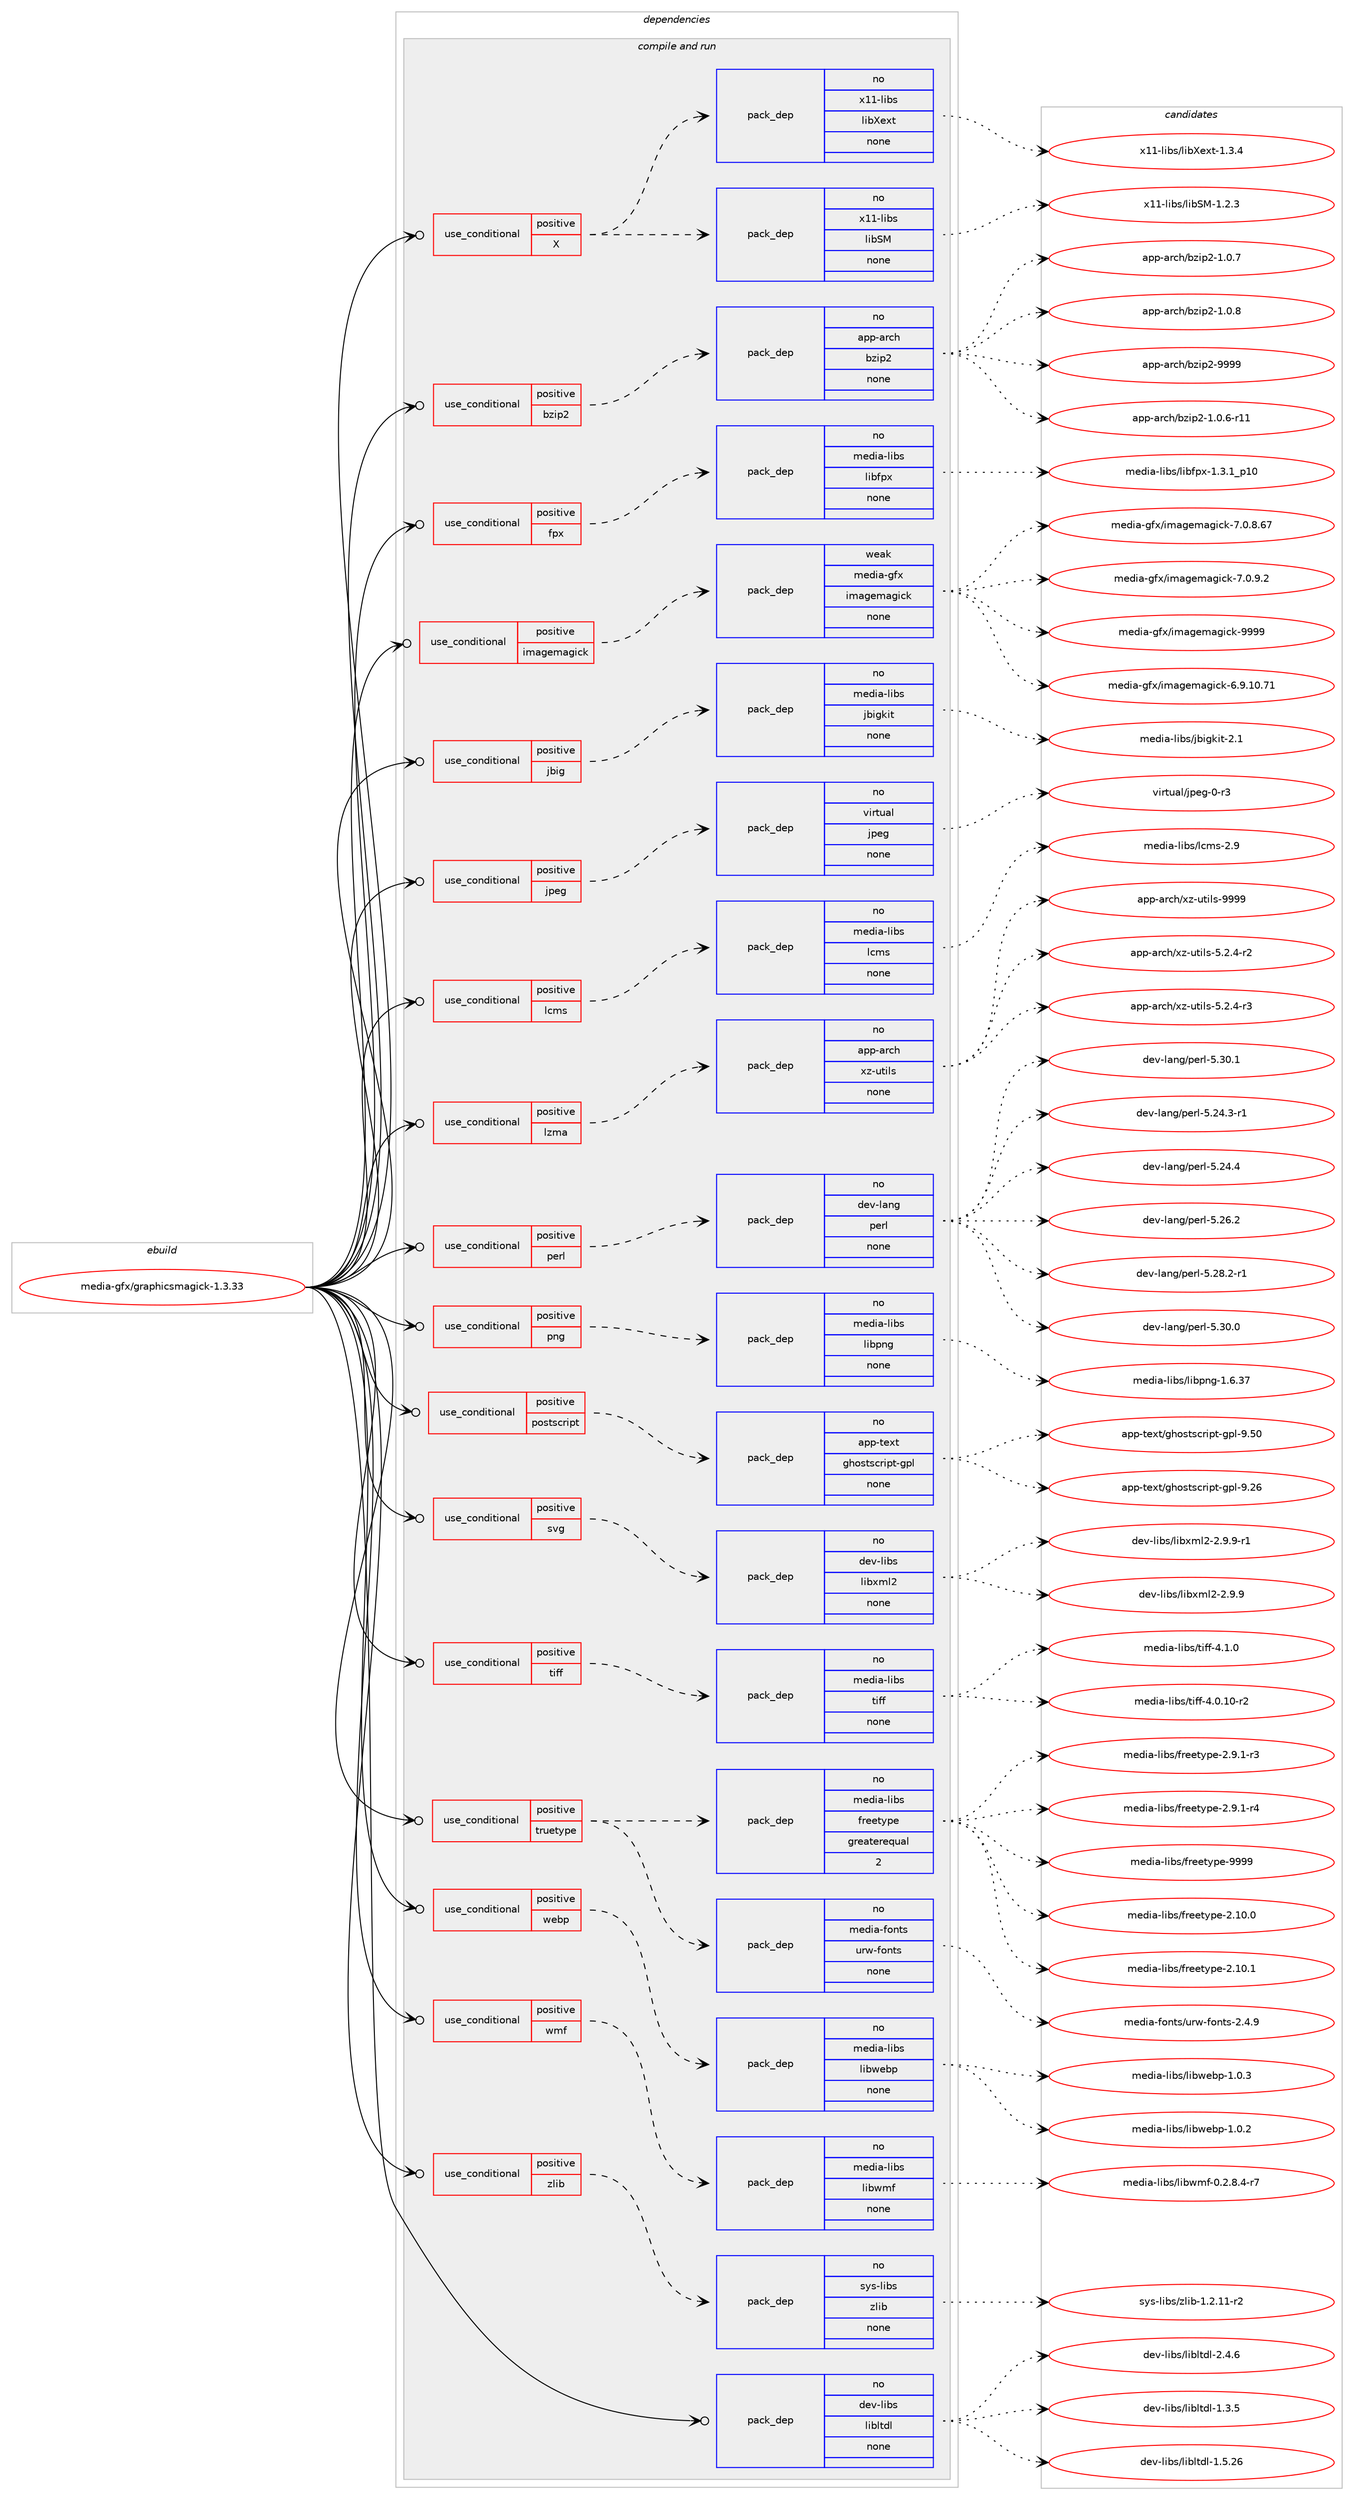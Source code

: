 digraph prolog {

# *************
# Graph options
# *************

newrank=true;
concentrate=true;
compound=true;
graph [rankdir=LR,fontname=Helvetica,fontsize=10,ranksep=1.5];#, ranksep=2.5, nodesep=0.2];
edge  [arrowhead=vee];
node  [fontname=Helvetica,fontsize=10];

# **********
# The ebuild
# **********

subgraph cluster_leftcol {
color=gray;
rank=same;
label=<<i>ebuild</i>>;
id [label="media-gfx/graphicsmagick-1.3.33", color=red, width=4, href="../media-gfx/graphicsmagick-1.3.33.svg"];
}

# ****************
# The dependencies
# ****************

subgraph cluster_midcol {
color=gray;
label=<<i>dependencies</i>>;
subgraph cluster_compile {
fillcolor="#eeeeee";
style=filled;
label=<<i>compile</i>>;
}
subgraph cluster_compileandrun {
fillcolor="#eeeeee";
style=filled;
label=<<i>compile and run</i>>;
subgraph cond189983 {
dependency780608 [label=<<TABLE BORDER="0" CELLBORDER="1" CELLSPACING="0" CELLPADDING="4"><TR><TD ROWSPAN="3" CELLPADDING="10">use_conditional</TD></TR><TR><TD>positive</TD></TR><TR><TD>X</TD></TR></TABLE>>, shape=none, color=red];
subgraph pack577073 {
dependency780609 [label=<<TABLE BORDER="0" CELLBORDER="1" CELLSPACING="0" CELLPADDING="4" WIDTH="220"><TR><TD ROWSPAN="6" CELLPADDING="30">pack_dep</TD></TR><TR><TD WIDTH="110">no</TD></TR><TR><TD>x11-libs</TD></TR><TR><TD>libSM</TD></TR><TR><TD>none</TD></TR><TR><TD></TD></TR></TABLE>>, shape=none, color=blue];
}
dependency780608:e -> dependency780609:w [weight=20,style="dashed",arrowhead="vee"];
subgraph pack577074 {
dependency780610 [label=<<TABLE BORDER="0" CELLBORDER="1" CELLSPACING="0" CELLPADDING="4" WIDTH="220"><TR><TD ROWSPAN="6" CELLPADDING="30">pack_dep</TD></TR><TR><TD WIDTH="110">no</TD></TR><TR><TD>x11-libs</TD></TR><TR><TD>libXext</TD></TR><TR><TD>none</TD></TR><TR><TD></TD></TR></TABLE>>, shape=none, color=blue];
}
dependency780608:e -> dependency780610:w [weight=20,style="dashed",arrowhead="vee"];
}
id:e -> dependency780608:w [weight=20,style="solid",arrowhead="odotvee"];
subgraph cond189984 {
dependency780611 [label=<<TABLE BORDER="0" CELLBORDER="1" CELLSPACING="0" CELLPADDING="4"><TR><TD ROWSPAN="3" CELLPADDING="10">use_conditional</TD></TR><TR><TD>positive</TD></TR><TR><TD>bzip2</TD></TR></TABLE>>, shape=none, color=red];
subgraph pack577075 {
dependency780612 [label=<<TABLE BORDER="0" CELLBORDER="1" CELLSPACING="0" CELLPADDING="4" WIDTH="220"><TR><TD ROWSPAN="6" CELLPADDING="30">pack_dep</TD></TR><TR><TD WIDTH="110">no</TD></TR><TR><TD>app-arch</TD></TR><TR><TD>bzip2</TD></TR><TR><TD>none</TD></TR><TR><TD></TD></TR></TABLE>>, shape=none, color=blue];
}
dependency780611:e -> dependency780612:w [weight=20,style="dashed",arrowhead="vee"];
}
id:e -> dependency780611:w [weight=20,style="solid",arrowhead="odotvee"];
subgraph cond189985 {
dependency780613 [label=<<TABLE BORDER="0" CELLBORDER="1" CELLSPACING="0" CELLPADDING="4"><TR><TD ROWSPAN="3" CELLPADDING="10">use_conditional</TD></TR><TR><TD>positive</TD></TR><TR><TD>fpx</TD></TR></TABLE>>, shape=none, color=red];
subgraph pack577076 {
dependency780614 [label=<<TABLE BORDER="0" CELLBORDER="1" CELLSPACING="0" CELLPADDING="4" WIDTH="220"><TR><TD ROWSPAN="6" CELLPADDING="30">pack_dep</TD></TR><TR><TD WIDTH="110">no</TD></TR><TR><TD>media-libs</TD></TR><TR><TD>libfpx</TD></TR><TR><TD>none</TD></TR><TR><TD></TD></TR></TABLE>>, shape=none, color=blue];
}
dependency780613:e -> dependency780614:w [weight=20,style="dashed",arrowhead="vee"];
}
id:e -> dependency780613:w [weight=20,style="solid",arrowhead="odotvee"];
subgraph cond189986 {
dependency780615 [label=<<TABLE BORDER="0" CELLBORDER="1" CELLSPACING="0" CELLPADDING="4"><TR><TD ROWSPAN="3" CELLPADDING="10">use_conditional</TD></TR><TR><TD>positive</TD></TR><TR><TD>imagemagick</TD></TR></TABLE>>, shape=none, color=red];
subgraph pack577077 {
dependency780616 [label=<<TABLE BORDER="0" CELLBORDER="1" CELLSPACING="0" CELLPADDING="4" WIDTH="220"><TR><TD ROWSPAN="6" CELLPADDING="30">pack_dep</TD></TR><TR><TD WIDTH="110">weak</TD></TR><TR><TD>media-gfx</TD></TR><TR><TD>imagemagick</TD></TR><TR><TD>none</TD></TR><TR><TD></TD></TR></TABLE>>, shape=none, color=blue];
}
dependency780615:e -> dependency780616:w [weight=20,style="dashed",arrowhead="vee"];
}
id:e -> dependency780615:w [weight=20,style="solid",arrowhead="odotvee"];
subgraph cond189987 {
dependency780617 [label=<<TABLE BORDER="0" CELLBORDER="1" CELLSPACING="0" CELLPADDING="4"><TR><TD ROWSPAN="3" CELLPADDING="10">use_conditional</TD></TR><TR><TD>positive</TD></TR><TR><TD>jbig</TD></TR></TABLE>>, shape=none, color=red];
subgraph pack577078 {
dependency780618 [label=<<TABLE BORDER="0" CELLBORDER="1" CELLSPACING="0" CELLPADDING="4" WIDTH="220"><TR><TD ROWSPAN="6" CELLPADDING="30">pack_dep</TD></TR><TR><TD WIDTH="110">no</TD></TR><TR><TD>media-libs</TD></TR><TR><TD>jbigkit</TD></TR><TR><TD>none</TD></TR><TR><TD></TD></TR></TABLE>>, shape=none, color=blue];
}
dependency780617:e -> dependency780618:w [weight=20,style="dashed",arrowhead="vee"];
}
id:e -> dependency780617:w [weight=20,style="solid",arrowhead="odotvee"];
subgraph cond189988 {
dependency780619 [label=<<TABLE BORDER="0" CELLBORDER="1" CELLSPACING="0" CELLPADDING="4"><TR><TD ROWSPAN="3" CELLPADDING="10">use_conditional</TD></TR><TR><TD>positive</TD></TR><TR><TD>jpeg</TD></TR></TABLE>>, shape=none, color=red];
subgraph pack577079 {
dependency780620 [label=<<TABLE BORDER="0" CELLBORDER="1" CELLSPACING="0" CELLPADDING="4" WIDTH="220"><TR><TD ROWSPAN="6" CELLPADDING="30">pack_dep</TD></TR><TR><TD WIDTH="110">no</TD></TR><TR><TD>virtual</TD></TR><TR><TD>jpeg</TD></TR><TR><TD>none</TD></TR><TR><TD></TD></TR></TABLE>>, shape=none, color=blue];
}
dependency780619:e -> dependency780620:w [weight=20,style="dashed",arrowhead="vee"];
}
id:e -> dependency780619:w [weight=20,style="solid",arrowhead="odotvee"];
subgraph cond189989 {
dependency780621 [label=<<TABLE BORDER="0" CELLBORDER="1" CELLSPACING="0" CELLPADDING="4"><TR><TD ROWSPAN="3" CELLPADDING="10">use_conditional</TD></TR><TR><TD>positive</TD></TR><TR><TD>lcms</TD></TR></TABLE>>, shape=none, color=red];
subgraph pack577080 {
dependency780622 [label=<<TABLE BORDER="0" CELLBORDER="1" CELLSPACING="0" CELLPADDING="4" WIDTH="220"><TR><TD ROWSPAN="6" CELLPADDING="30">pack_dep</TD></TR><TR><TD WIDTH="110">no</TD></TR><TR><TD>media-libs</TD></TR><TR><TD>lcms</TD></TR><TR><TD>none</TD></TR><TR><TD></TD></TR></TABLE>>, shape=none, color=blue];
}
dependency780621:e -> dependency780622:w [weight=20,style="dashed",arrowhead="vee"];
}
id:e -> dependency780621:w [weight=20,style="solid",arrowhead="odotvee"];
subgraph cond189990 {
dependency780623 [label=<<TABLE BORDER="0" CELLBORDER="1" CELLSPACING="0" CELLPADDING="4"><TR><TD ROWSPAN="3" CELLPADDING="10">use_conditional</TD></TR><TR><TD>positive</TD></TR><TR><TD>lzma</TD></TR></TABLE>>, shape=none, color=red];
subgraph pack577081 {
dependency780624 [label=<<TABLE BORDER="0" CELLBORDER="1" CELLSPACING="0" CELLPADDING="4" WIDTH="220"><TR><TD ROWSPAN="6" CELLPADDING="30">pack_dep</TD></TR><TR><TD WIDTH="110">no</TD></TR><TR><TD>app-arch</TD></TR><TR><TD>xz-utils</TD></TR><TR><TD>none</TD></TR><TR><TD></TD></TR></TABLE>>, shape=none, color=blue];
}
dependency780623:e -> dependency780624:w [weight=20,style="dashed",arrowhead="vee"];
}
id:e -> dependency780623:w [weight=20,style="solid",arrowhead="odotvee"];
subgraph cond189991 {
dependency780625 [label=<<TABLE BORDER="0" CELLBORDER="1" CELLSPACING="0" CELLPADDING="4"><TR><TD ROWSPAN="3" CELLPADDING="10">use_conditional</TD></TR><TR><TD>positive</TD></TR><TR><TD>perl</TD></TR></TABLE>>, shape=none, color=red];
subgraph pack577082 {
dependency780626 [label=<<TABLE BORDER="0" CELLBORDER="1" CELLSPACING="0" CELLPADDING="4" WIDTH="220"><TR><TD ROWSPAN="6" CELLPADDING="30">pack_dep</TD></TR><TR><TD WIDTH="110">no</TD></TR><TR><TD>dev-lang</TD></TR><TR><TD>perl</TD></TR><TR><TD>none</TD></TR><TR><TD></TD></TR></TABLE>>, shape=none, color=blue];
}
dependency780625:e -> dependency780626:w [weight=20,style="dashed",arrowhead="vee"];
}
id:e -> dependency780625:w [weight=20,style="solid",arrowhead="odotvee"];
subgraph cond189992 {
dependency780627 [label=<<TABLE BORDER="0" CELLBORDER="1" CELLSPACING="0" CELLPADDING="4"><TR><TD ROWSPAN="3" CELLPADDING="10">use_conditional</TD></TR><TR><TD>positive</TD></TR><TR><TD>png</TD></TR></TABLE>>, shape=none, color=red];
subgraph pack577083 {
dependency780628 [label=<<TABLE BORDER="0" CELLBORDER="1" CELLSPACING="0" CELLPADDING="4" WIDTH="220"><TR><TD ROWSPAN="6" CELLPADDING="30">pack_dep</TD></TR><TR><TD WIDTH="110">no</TD></TR><TR><TD>media-libs</TD></TR><TR><TD>libpng</TD></TR><TR><TD>none</TD></TR><TR><TD></TD></TR></TABLE>>, shape=none, color=blue];
}
dependency780627:e -> dependency780628:w [weight=20,style="dashed",arrowhead="vee"];
}
id:e -> dependency780627:w [weight=20,style="solid",arrowhead="odotvee"];
subgraph cond189993 {
dependency780629 [label=<<TABLE BORDER="0" CELLBORDER="1" CELLSPACING="0" CELLPADDING="4"><TR><TD ROWSPAN="3" CELLPADDING="10">use_conditional</TD></TR><TR><TD>positive</TD></TR><TR><TD>postscript</TD></TR></TABLE>>, shape=none, color=red];
subgraph pack577084 {
dependency780630 [label=<<TABLE BORDER="0" CELLBORDER="1" CELLSPACING="0" CELLPADDING="4" WIDTH="220"><TR><TD ROWSPAN="6" CELLPADDING="30">pack_dep</TD></TR><TR><TD WIDTH="110">no</TD></TR><TR><TD>app-text</TD></TR><TR><TD>ghostscript-gpl</TD></TR><TR><TD>none</TD></TR><TR><TD></TD></TR></TABLE>>, shape=none, color=blue];
}
dependency780629:e -> dependency780630:w [weight=20,style="dashed",arrowhead="vee"];
}
id:e -> dependency780629:w [weight=20,style="solid",arrowhead="odotvee"];
subgraph cond189994 {
dependency780631 [label=<<TABLE BORDER="0" CELLBORDER="1" CELLSPACING="0" CELLPADDING="4"><TR><TD ROWSPAN="3" CELLPADDING="10">use_conditional</TD></TR><TR><TD>positive</TD></TR><TR><TD>svg</TD></TR></TABLE>>, shape=none, color=red];
subgraph pack577085 {
dependency780632 [label=<<TABLE BORDER="0" CELLBORDER="1" CELLSPACING="0" CELLPADDING="4" WIDTH="220"><TR><TD ROWSPAN="6" CELLPADDING="30">pack_dep</TD></TR><TR><TD WIDTH="110">no</TD></TR><TR><TD>dev-libs</TD></TR><TR><TD>libxml2</TD></TR><TR><TD>none</TD></TR><TR><TD></TD></TR></TABLE>>, shape=none, color=blue];
}
dependency780631:e -> dependency780632:w [weight=20,style="dashed",arrowhead="vee"];
}
id:e -> dependency780631:w [weight=20,style="solid",arrowhead="odotvee"];
subgraph cond189995 {
dependency780633 [label=<<TABLE BORDER="0" CELLBORDER="1" CELLSPACING="0" CELLPADDING="4"><TR><TD ROWSPAN="3" CELLPADDING="10">use_conditional</TD></TR><TR><TD>positive</TD></TR><TR><TD>tiff</TD></TR></TABLE>>, shape=none, color=red];
subgraph pack577086 {
dependency780634 [label=<<TABLE BORDER="0" CELLBORDER="1" CELLSPACING="0" CELLPADDING="4" WIDTH="220"><TR><TD ROWSPAN="6" CELLPADDING="30">pack_dep</TD></TR><TR><TD WIDTH="110">no</TD></TR><TR><TD>media-libs</TD></TR><TR><TD>tiff</TD></TR><TR><TD>none</TD></TR><TR><TD></TD></TR></TABLE>>, shape=none, color=blue];
}
dependency780633:e -> dependency780634:w [weight=20,style="dashed",arrowhead="vee"];
}
id:e -> dependency780633:w [weight=20,style="solid",arrowhead="odotvee"];
subgraph cond189996 {
dependency780635 [label=<<TABLE BORDER="0" CELLBORDER="1" CELLSPACING="0" CELLPADDING="4"><TR><TD ROWSPAN="3" CELLPADDING="10">use_conditional</TD></TR><TR><TD>positive</TD></TR><TR><TD>truetype</TD></TR></TABLE>>, shape=none, color=red];
subgraph pack577087 {
dependency780636 [label=<<TABLE BORDER="0" CELLBORDER="1" CELLSPACING="0" CELLPADDING="4" WIDTH="220"><TR><TD ROWSPAN="6" CELLPADDING="30">pack_dep</TD></TR><TR><TD WIDTH="110">no</TD></TR><TR><TD>media-fonts</TD></TR><TR><TD>urw-fonts</TD></TR><TR><TD>none</TD></TR><TR><TD></TD></TR></TABLE>>, shape=none, color=blue];
}
dependency780635:e -> dependency780636:w [weight=20,style="dashed",arrowhead="vee"];
subgraph pack577088 {
dependency780637 [label=<<TABLE BORDER="0" CELLBORDER="1" CELLSPACING="0" CELLPADDING="4" WIDTH="220"><TR><TD ROWSPAN="6" CELLPADDING="30">pack_dep</TD></TR><TR><TD WIDTH="110">no</TD></TR><TR><TD>media-libs</TD></TR><TR><TD>freetype</TD></TR><TR><TD>greaterequal</TD></TR><TR><TD>2</TD></TR></TABLE>>, shape=none, color=blue];
}
dependency780635:e -> dependency780637:w [weight=20,style="dashed",arrowhead="vee"];
}
id:e -> dependency780635:w [weight=20,style="solid",arrowhead="odotvee"];
subgraph cond189997 {
dependency780638 [label=<<TABLE BORDER="0" CELLBORDER="1" CELLSPACING="0" CELLPADDING="4"><TR><TD ROWSPAN="3" CELLPADDING="10">use_conditional</TD></TR><TR><TD>positive</TD></TR><TR><TD>webp</TD></TR></TABLE>>, shape=none, color=red];
subgraph pack577089 {
dependency780639 [label=<<TABLE BORDER="0" CELLBORDER="1" CELLSPACING="0" CELLPADDING="4" WIDTH="220"><TR><TD ROWSPAN="6" CELLPADDING="30">pack_dep</TD></TR><TR><TD WIDTH="110">no</TD></TR><TR><TD>media-libs</TD></TR><TR><TD>libwebp</TD></TR><TR><TD>none</TD></TR><TR><TD></TD></TR></TABLE>>, shape=none, color=blue];
}
dependency780638:e -> dependency780639:w [weight=20,style="dashed",arrowhead="vee"];
}
id:e -> dependency780638:w [weight=20,style="solid",arrowhead="odotvee"];
subgraph cond189998 {
dependency780640 [label=<<TABLE BORDER="0" CELLBORDER="1" CELLSPACING="0" CELLPADDING="4"><TR><TD ROWSPAN="3" CELLPADDING="10">use_conditional</TD></TR><TR><TD>positive</TD></TR><TR><TD>wmf</TD></TR></TABLE>>, shape=none, color=red];
subgraph pack577090 {
dependency780641 [label=<<TABLE BORDER="0" CELLBORDER="1" CELLSPACING="0" CELLPADDING="4" WIDTH="220"><TR><TD ROWSPAN="6" CELLPADDING="30">pack_dep</TD></TR><TR><TD WIDTH="110">no</TD></TR><TR><TD>media-libs</TD></TR><TR><TD>libwmf</TD></TR><TR><TD>none</TD></TR><TR><TD></TD></TR></TABLE>>, shape=none, color=blue];
}
dependency780640:e -> dependency780641:w [weight=20,style="dashed",arrowhead="vee"];
}
id:e -> dependency780640:w [weight=20,style="solid",arrowhead="odotvee"];
subgraph cond189999 {
dependency780642 [label=<<TABLE BORDER="0" CELLBORDER="1" CELLSPACING="0" CELLPADDING="4"><TR><TD ROWSPAN="3" CELLPADDING="10">use_conditional</TD></TR><TR><TD>positive</TD></TR><TR><TD>zlib</TD></TR></TABLE>>, shape=none, color=red];
subgraph pack577091 {
dependency780643 [label=<<TABLE BORDER="0" CELLBORDER="1" CELLSPACING="0" CELLPADDING="4" WIDTH="220"><TR><TD ROWSPAN="6" CELLPADDING="30">pack_dep</TD></TR><TR><TD WIDTH="110">no</TD></TR><TR><TD>sys-libs</TD></TR><TR><TD>zlib</TD></TR><TR><TD>none</TD></TR><TR><TD></TD></TR></TABLE>>, shape=none, color=blue];
}
dependency780642:e -> dependency780643:w [weight=20,style="dashed",arrowhead="vee"];
}
id:e -> dependency780642:w [weight=20,style="solid",arrowhead="odotvee"];
subgraph pack577092 {
dependency780644 [label=<<TABLE BORDER="0" CELLBORDER="1" CELLSPACING="0" CELLPADDING="4" WIDTH="220"><TR><TD ROWSPAN="6" CELLPADDING="30">pack_dep</TD></TR><TR><TD WIDTH="110">no</TD></TR><TR><TD>dev-libs</TD></TR><TR><TD>libltdl</TD></TR><TR><TD>none</TD></TR><TR><TD></TD></TR></TABLE>>, shape=none, color=blue];
}
id:e -> dependency780644:w [weight=20,style="solid",arrowhead="odotvee"];
}
subgraph cluster_run {
fillcolor="#eeeeee";
style=filled;
label=<<i>run</i>>;
}
}

# **************
# The candidates
# **************

subgraph cluster_choices {
rank=same;
color=gray;
label=<<i>candidates</i>>;

subgraph choice577073 {
color=black;
nodesep=1;
choice1204949451081059811547108105988377454946504651 [label="x11-libs/libSM-1.2.3", color=red, width=4,href="../x11-libs/libSM-1.2.3.svg"];
dependency780609:e -> choice1204949451081059811547108105988377454946504651:w [style=dotted,weight="100"];
}
subgraph choice577074 {
color=black;
nodesep=1;
choice12049494510810598115471081059888101120116454946514652 [label="x11-libs/libXext-1.3.4", color=red, width=4,href="../x11-libs/libXext-1.3.4.svg"];
dependency780610:e -> choice12049494510810598115471081059888101120116454946514652:w [style=dotted,weight="100"];
}
subgraph choice577075 {
color=black;
nodesep=1;
choice97112112459711499104479812210511250454946484654451144949 [label="app-arch/bzip2-1.0.6-r11", color=red, width=4,href="../app-arch/bzip2-1.0.6-r11.svg"];
choice97112112459711499104479812210511250454946484655 [label="app-arch/bzip2-1.0.7", color=red, width=4,href="../app-arch/bzip2-1.0.7.svg"];
choice97112112459711499104479812210511250454946484656 [label="app-arch/bzip2-1.0.8", color=red, width=4,href="../app-arch/bzip2-1.0.8.svg"];
choice971121124597114991044798122105112504557575757 [label="app-arch/bzip2-9999", color=red, width=4,href="../app-arch/bzip2-9999.svg"];
dependency780612:e -> choice97112112459711499104479812210511250454946484654451144949:w [style=dotted,weight="100"];
dependency780612:e -> choice97112112459711499104479812210511250454946484655:w [style=dotted,weight="100"];
dependency780612:e -> choice97112112459711499104479812210511250454946484656:w [style=dotted,weight="100"];
dependency780612:e -> choice971121124597114991044798122105112504557575757:w [style=dotted,weight="100"];
}
subgraph choice577076 {
color=black;
nodesep=1;
choice1091011001059745108105981154710810598102112120454946514649951124948 [label="media-libs/libfpx-1.3.1_p10", color=red, width=4,href="../media-libs/libfpx-1.3.1_p10.svg"];
dependency780614:e -> choice1091011001059745108105981154710810598102112120454946514649951124948:w [style=dotted,weight="100"];
}
subgraph choice577077 {
color=black;
nodesep=1;
choice10910110010597451031021204710510997103101109971031059910745544657464948465549 [label="media-gfx/imagemagick-6.9.10.71", color=red, width=4,href="../media-gfx/imagemagick-6.9.10.71.svg"];
choice109101100105974510310212047105109971031011099710310599107455546484656465455 [label="media-gfx/imagemagick-7.0.8.67", color=red, width=4,href="../media-gfx/imagemagick-7.0.8.67.svg"];
choice1091011001059745103102120471051099710310110997103105991074555464846574650 [label="media-gfx/imagemagick-7.0.9.2", color=red, width=4,href="../media-gfx/imagemagick-7.0.9.2.svg"];
choice1091011001059745103102120471051099710310110997103105991074557575757 [label="media-gfx/imagemagick-9999", color=red, width=4,href="../media-gfx/imagemagick-9999.svg"];
dependency780616:e -> choice10910110010597451031021204710510997103101109971031059910745544657464948465549:w [style=dotted,weight="100"];
dependency780616:e -> choice109101100105974510310212047105109971031011099710310599107455546484656465455:w [style=dotted,weight="100"];
dependency780616:e -> choice1091011001059745103102120471051099710310110997103105991074555464846574650:w [style=dotted,weight="100"];
dependency780616:e -> choice1091011001059745103102120471051099710310110997103105991074557575757:w [style=dotted,weight="100"];
}
subgraph choice577078 {
color=black;
nodesep=1;
choice109101100105974510810598115471069810510310710511645504649 [label="media-libs/jbigkit-2.1", color=red, width=4,href="../media-libs/jbigkit-2.1.svg"];
dependency780618:e -> choice109101100105974510810598115471069810510310710511645504649:w [style=dotted,weight="100"];
}
subgraph choice577079 {
color=black;
nodesep=1;
choice118105114116117971084710611210110345484511451 [label="virtual/jpeg-0-r3", color=red, width=4,href="../virtual/jpeg-0-r3.svg"];
dependency780620:e -> choice118105114116117971084710611210110345484511451:w [style=dotted,weight="100"];
}
subgraph choice577080 {
color=black;
nodesep=1;
choice109101100105974510810598115471089910911545504657 [label="media-libs/lcms-2.9", color=red, width=4,href="../media-libs/lcms-2.9.svg"];
dependency780622:e -> choice109101100105974510810598115471089910911545504657:w [style=dotted,weight="100"];
}
subgraph choice577081 {
color=black;
nodesep=1;
choice9711211245971149910447120122451171161051081154553465046524511450 [label="app-arch/xz-utils-5.2.4-r2", color=red, width=4,href="../app-arch/xz-utils-5.2.4-r2.svg"];
choice9711211245971149910447120122451171161051081154553465046524511451 [label="app-arch/xz-utils-5.2.4-r3", color=red, width=4,href="../app-arch/xz-utils-5.2.4-r3.svg"];
choice9711211245971149910447120122451171161051081154557575757 [label="app-arch/xz-utils-9999", color=red, width=4,href="../app-arch/xz-utils-9999.svg"];
dependency780624:e -> choice9711211245971149910447120122451171161051081154553465046524511450:w [style=dotted,weight="100"];
dependency780624:e -> choice9711211245971149910447120122451171161051081154553465046524511451:w [style=dotted,weight="100"];
dependency780624:e -> choice9711211245971149910447120122451171161051081154557575757:w [style=dotted,weight="100"];
}
subgraph choice577082 {
color=black;
nodesep=1;
choice100101118451089711010347112101114108455346505246514511449 [label="dev-lang/perl-5.24.3-r1", color=red, width=4,href="../dev-lang/perl-5.24.3-r1.svg"];
choice10010111845108971101034711210111410845534650524652 [label="dev-lang/perl-5.24.4", color=red, width=4,href="../dev-lang/perl-5.24.4.svg"];
choice10010111845108971101034711210111410845534650544650 [label="dev-lang/perl-5.26.2", color=red, width=4,href="../dev-lang/perl-5.26.2.svg"];
choice100101118451089711010347112101114108455346505646504511449 [label="dev-lang/perl-5.28.2-r1", color=red, width=4,href="../dev-lang/perl-5.28.2-r1.svg"];
choice10010111845108971101034711210111410845534651484648 [label="dev-lang/perl-5.30.0", color=red, width=4,href="../dev-lang/perl-5.30.0.svg"];
choice10010111845108971101034711210111410845534651484649 [label="dev-lang/perl-5.30.1", color=red, width=4,href="../dev-lang/perl-5.30.1.svg"];
dependency780626:e -> choice100101118451089711010347112101114108455346505246514511449:w [style=dotted,weight="100"];
dependency780626:e -> choice10010111845108971101034711210111410845534650524652:w [style=dotted,weight="100"];
dependency780626:e -> choice10010111845108971101034711210111410845534650544650:w [style=dotted,weight="100"];
dependency780626:e -> choice100101118451089711010347112101114108455346505646504511449:w [style=dotted,weight="100"];
dependency780626:e -> choice10010111845108971101034711210111410845534651484648:w [style=dotted,weight="100"];
dependency780626:e -> choice10010111845108971101034711210111410845534651484649:w [style=dotted,weight="100"];
}
subgraph choice577083 {
color=black;
nodesep=1;
choice109101100105974510810598115471081059811211010345494654465155 [label="media-libs/libpng-1.6.37", color=red, width=4,href="../media-libs/libpng-1.6.37.svg"];
dependency780628:e -> choice109101100105974510810598115471081059811211010345494654465155:w [style=dotted,weight="100"];
}
subgraph choice577084 {
color=black;
nodesep=1;
choice97112112451161011201164710310411111511611599114105112116451031121084557465054 [label="app-text/ghostscript-gpl-9.26", color=red, width=4,href="../app-text/ghostscript-gpl-9.26.svg"];
choice97112112451161011201164710310411111511611599114105112116451031121084557465348 [label="app-text/ghostscript-gpl-9.50", color=red, width=4,href="../app-text/ghostscript-gpl-9.50.svg"];
dependency780630:e -> choice97112112451161011201164710310411111511611599114105112116451031121084557465054:w [style=dotted,weight="100"];
dependency780630:e -> choice97112112451161011201164710310411111511611599114105112116451031121084557465348:w [style=dotted,weight="100"];
}
subgraph choice577085 {
color=black;
nodesep=1;
choice1001011184510810598115471081059812010910850455046574657 [label="dev-libs/libxml2-2.9.9", color=red, width=4,href="../dev-libs/libxml2-2.9.9.svg"];
choice10010111845108105981154710810598120109108504550465746574511449 [label="dev-libs/libxml2-2.9.9-r1", color=red, width=4,href="../dev-libs/libxml2-2.9.9-r1.svg"];
dependency780632:e -> choice1001011184510810598115471081059812010910850455046574657:w [style=dotted,weight="100"];
dependency780632:e -> choice10010111845108105981154710810598120109108504550465746574511449:w [style=dotted,weight="100"];
}
subgraph choice577086 {
color=black;
nodesep=1;
choice10910110010597451081059811547116105102102455246484649484511450 [label="media-libs/tiff-4.0.10-r2", color=red, width=4,href="../media-libs/tiff-4.0.10-r2.svg"];
choice10910110010597451081059811547116105102102455246494648 [label="media-libs/tiff-4.1.0", color=red, width=4,href="../media-libs/tiff-4.1.0.svg"];
dependency780634:e -> choice10910110010597451081059811547116105102102455246484649484511450:w [style=dotted,weight="100"];
dependency780634:e -> choice10910110010597451081059811547116105102102455246494648:w [style=dotted,weight="100"];
}
subgraph choice577087 {
color=black;
nodesep=1;
choice10910110010597451021111101161154711711411945102111110116115455046524657 [label="media-fonts/urw-fonts-2.4.9", color=red, width=4,href="../media-fonts/urw-fonts-2.4.9.svg"];
dependency780636:e -> choice10910110010597451021111101161154711711411945102111110116115455046524657:w [style=dotted,weight="100"];
}
subgraph choice577088 {
color=black;
nodesep=1;
choice1091011001059745108105981154710211410110111612111210145504649484648 [label="media-libs/freetype-2.10.0", color=red, width=4,href="../media-libs/freetype-2.10.0.svg"];
choice1091011001059745108105981154710211410110111612111210145504649484649 [label="media-libs/freetype-2.10.1", color=red, width=4,href="../media-libs/freetype-2.10.1.svg"];
choice109101100105974510810598115471021141011011161211121014550465746494511451 [label="media-libs/freetype-2.9.1-r3", color=red, width=4,href="../media-libs/freetype-2.9.1-r3.svg"];
choice109101100105974510810598115471021141011011161211121014550465746494511452 [label="media-libs/freetype-2.9.1-r4", color=red, width=4,href="../media-libs/freetype-2.9.1-r4.svg"];
choice109101100105974510810598115471021141011011161211121014557575757 [label="media-libs/freetype-9999", color=red, width=4,href="../media-libs/freetype-9999.svg"];
dependency780637:e -> choice1091011001059745108105981154710211410110111612111210145504649484648:w [style=dotted,weight="100"];
dependency780637:e -> choice1091011001059745108105981154710211410110111612111210145504649484649:w [style=dotted,weight="100"];
dependency780637:e -> choice109101100105974510810598115471021141011011161211121014550465746494511451:w [style=dotted,weight="100"];
dependency780637:e -> choice109101100105974510810598115471021141011011161211121014550465746494511452:w [style=dotted,weight="100"];
dependency780637:e -> choice109101100105974510810598115471021141011011161211121014557575757:w [style=dotted,weight="100"];
}
subgraph choice577089 {
color=black;
nodesep=1;
choice109101100105974510810598115471081059811910198112454946484650 [label="media-libs/libwebp-1.0.2", color=red, width=4,href="../media-libs/libwebp-1.0.2.svg"];
choice109101100105974510810598115471081059811910198112454946484651 [label="media-libs/libwebp-1.0.3", color=red, width=4,href="../media-libs/libwebp-1.0.3.svg"];
dependency780639:e -> choice109101100105974510810598115471081059811910198112454946484650:w [style=dotted,weight="100"];
dependency780639:e -> choice109101100105974510810598115471081059811910198112454946484651:w [style=dotted,weight="100"];
}
subgraph choice577090 {
color=black;
nodesep=1;
choice109101100105974510810598115471081059811910910245484650465646524511455 [label="media-libs/libwmf-0.2.8.4-r7", color=red, width=4,href="../media-libs/libwmf-0.2.8.4-r7.svg"];
dependency780641:e -> choice109101100105974510810598115471081059811910910245484650465646524511455:w [style=dotted,weight="100"];
}
subgraph choice577091 {
color=black;
nodesep=1;
choice11512111545108105981154712210810598454946504649494511450 [label="sys-libs/zlib-1.2.11-r2", color=red, width=4,href="../sys-libs/zlib-1.2.11-r2.svg"];
dependency780643:e -> choice11512111545108105981154712210810598454946504649494511450:w [style=dotted,weight="100"];
}
subgraph choice577092 {
color=black;
nodesep=1;
choice10010111845108105981154710810598108116100108454946514653 [label="dev-libs/libltdl-1.3.5", color=red, width=4,href="../dev-libs/libltdl-1.3.5.svg"];
choice1001011184510810598115471081059810811610010845494653465054 [label="dev-libs/libltdl-1.5.26", color=red, width=4,href="../dev-libs/libltdl-1.5.26.svg"];
choice10010111845108105981154710810598108116100108455046524654 [label="dev-libs/libltdl-2.4.6", color=red, width=4,href="../dev-libs/libltdl-2.4.6.svg"];
dependency780644:e -> choice10010111845108105981154710810598108116100108454946514653:w [style=dotted,weight="100"];
dependency780644:e -> choice1001011184510810598115471081059810811610010845494653465054:w [style=dotted,weight="100"];
dependency780644:e -> choice10010111845108105981154710810598108116100108455046524654:w [style=dotted,weight="100"];
}
}

}
